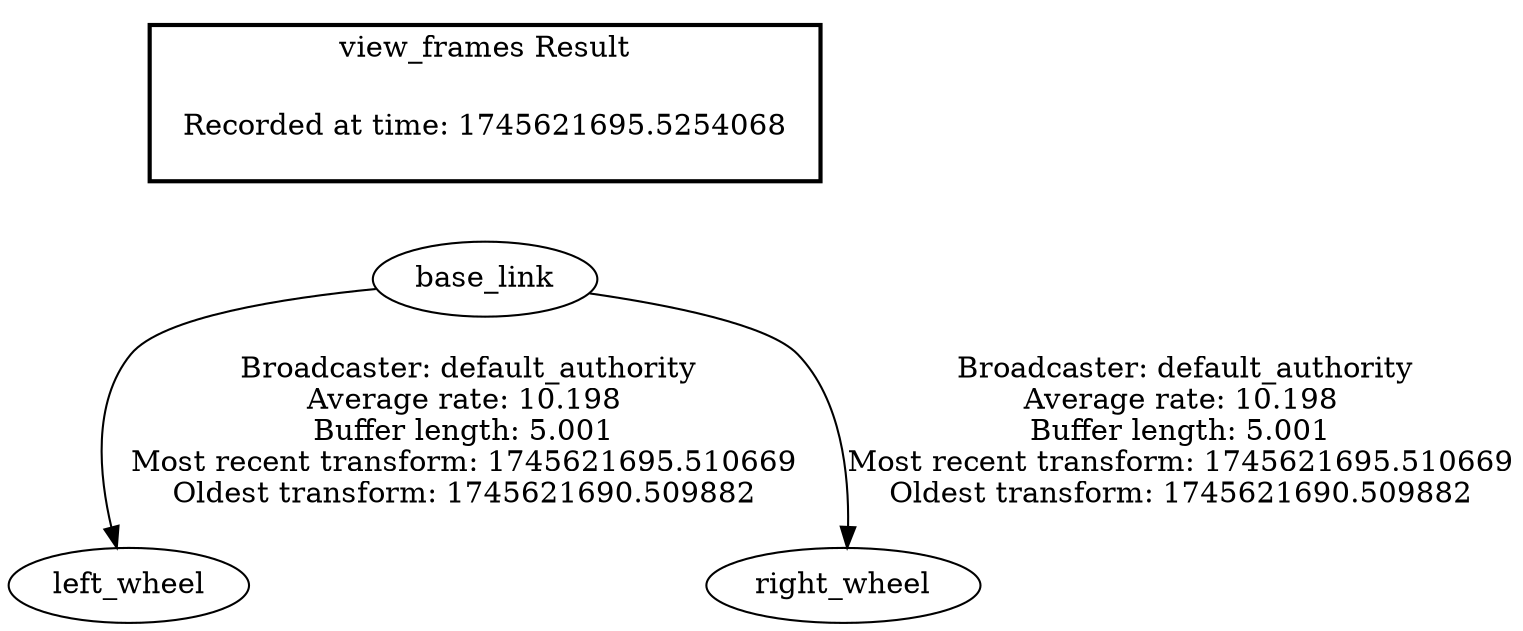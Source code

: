 digraph G {
"base_link" -> "left_wheel"[label=" Broadcaster: default_authority\nAverage rate: 10.198\nBuffer length: 5.001\nMost recent transform: 1745621695.510669\nOldest transform: 1745621690.509882\n"];
"base_link" -> "right_wheel"[label=" Broadcaster: default_authority\nAverage rate: 10.198\nBuffer length: 5.001\nMost recent transform: 1745621695.510669\nOldest transform: 1745621690.509882\n"];
edge [style=invis];
 subgraph cluster_legend { style=bold; color=black; label ="view_frames Result";
"Recorded at time: 1745621695.5254068"[ shape=plaintext ] ;
}->"base_link";
}